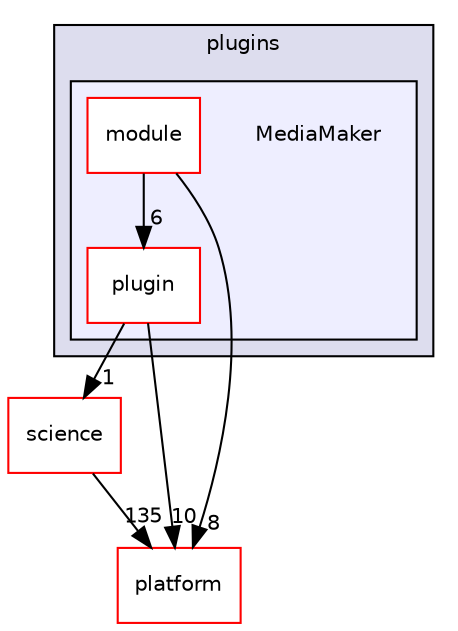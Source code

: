 digraph "bioexplorer/backend/plugins/MediaMaker" {
  compound=true
  node [ fontsize="10", fontname="Helvetica"];
  edge [ labelfontsize="10", labelfontname="Helvetica"];
  subgraph clusterdir_f1f9c636edd67c457aa0bf92847eca1a {
    graph [ bgcolor="#ddddee", pencolor="black", label="plugins" fontname="Helvetica", fontsize="10", URL="dir_f1f9c636edd67c457aa0bf92847eca1a.html"]
  subgraph clusterdir_a8be3529f47ac2b897ecd0e6568fdd15 {
    graph [ bgcolor="#eeeeff", pencolor="black", label="" URL="dir_a8be3529f47ac2b897ecd0e6568fdd15.html"];
    dir_a8be3529f47ac2b897ecd0e6568fdd15 [shape=plaintext label="MediaMaker"];
  dir_e03123f27d9aa4e105763c81dcd1a12d [shape=box label="module" fillcolor="white" style="filled" color="red" URL="dir_e03123f27d9aa4e105763c81dcd1a12d.html"];
  dir_b52349f5576cfd3d293727016b3a4bfd [shape=box label="plugin" fillcolor="white" style="filled" color="red" URL="dir_b52349f5576cfd3d293727016b3a4bfd.html"];
  }
  }
  dir_14d627cccd023aaf4f18eaf1359097e2 [shape=box label="science" fillcolor="white" style="filled" color="red" URL="dir_14d627cccd023aaf4f18eaf1359097e2.html"];
  dir_c5a52a81292cf9a5167198f4f346d6d9 [shape=box label="platform" fillcolor="white" style="filled" color="red" URL="dir_c5a52a81292cf9a5167198f4f346d6d9.html"];
  dir_14d627cccd023aaf4f18eaf1359097e2->dir_c5a52a81292cf9a5167198f4f346d6d9 [headlabel="135", labeldistance=1.5 headhref="dir_000038_000061.html"];
  dir_e03123f27d9aa4e105763c81dcd1a12d->dir_c5a52a81292cf9a5167198f4f346d6d9 [headlabel="8", labeldistance=1.5 headhref="dir_000012_000061.html"];
  dir_e03123f27d9aa4e105763c81dcd1a12d->dir_b52349f5576cfd3d293727016b3a4bfd [headlabel="6", labeldistance=1.5 headhref="dir_000012_000017.html"];
  dir_b52349f5576cfd3d293727016b3a4bfd->dir_14d627cccd023aaf4f18eaf1359097e2 [headlabel="1", labeldistance=1.5 headhref="dir_000017_000038.html"];
  dir_b52349f5576cfd3d293727016b3a4bfd->dir_c5a52a81292cf9a5167198f4f346d6d9 [headlabel="10", labeldistance=1.5 headhref="dir_000017_000061.html"];
}
